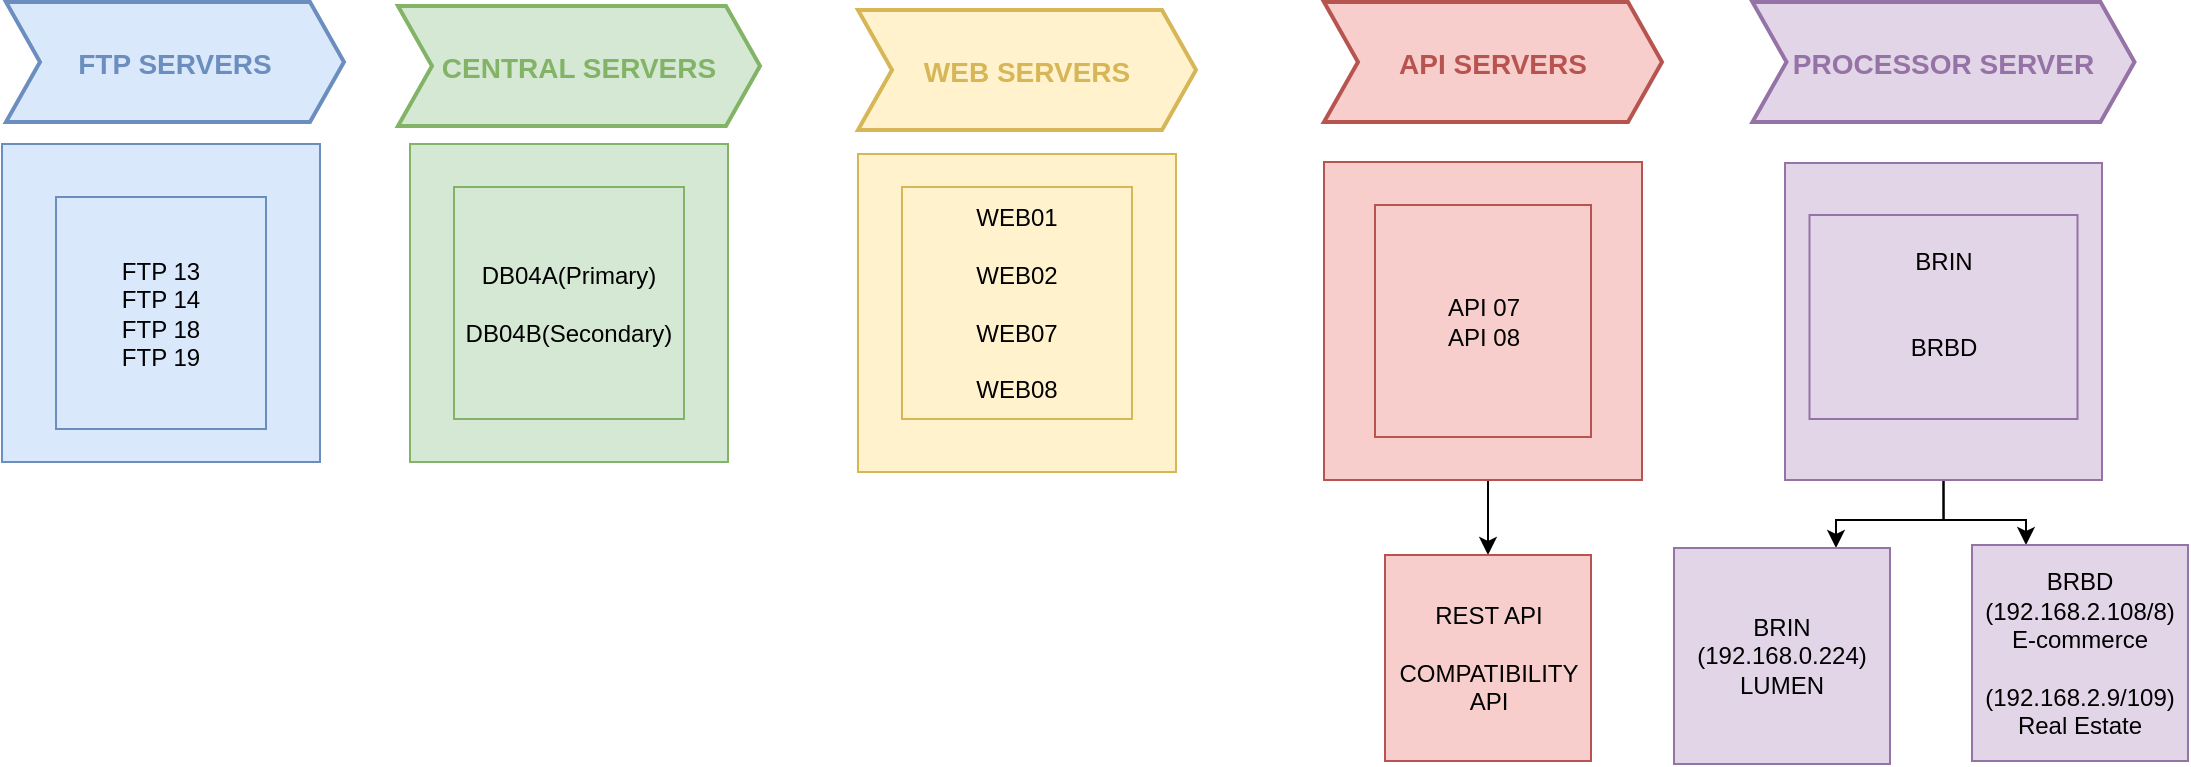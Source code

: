 <mxfile border="50" scale="3" compressed="false" locked="false" version="26.0.6">
  <diagram name="Blank" id="YmL12bMKpDGza6XwsDPr">
    <mxGraphModel dx="1434" dy="858" grid="0" gridSize="10" guides="1" tooltips="1" connect="1" arrows="1" fold="1" page="1" pageScale="1" pageWidth="1169" pageHeight="827" background="none" math="1" shadow="0">
      <root>
        <mxCell id="X5NqExCQtvZxIxQ7pmgY-0" />
        <mxCell id="1" parent="X5NqExCQtvZxIxQ7pmgY-0" />
        <mxCell id="NjAqU9Y5rHBkyYTPuW-a-2" value="FTP SERVERS" style="shape=step;perimeter=stepPerimeter;strokeColor=#6C8EBF;fontFamily=Helvetica;fontSize=14;fontColor=#6C8EBF;fillColor=#dae8fc;fixedSize=1;size=17;fontStyle=1;strokeWidth=2;spacingTop=0;points=[];" parent="1" vertex="1">
          <mxGeometry x="25" y="75" width="169" height="60" as="geometry" />
        </mxCell>
        <mxCell id="NjAqU9Y5rHBkyYTPuW-a-3" value="CENTRAL SERVERS" style="shape=step;perimeter=stepPerimeter;strokeColor=#82B366;fontFamily=Helvetica;fontSize=14;fontColor=#82B366;fillColor=#d5e8d4;fixedSize=1;size=17;fontStyle=1;strokeWidth=2;spacingTop=0;points=[];" parent="1" vertex="1">
          <mxGeometry x="221" y="77" width="181" height="60" as="geometry" />
        </mxCell>
        <mxCell id="NjAqU9Y5rHBkyYTPuW-a-4" value="WEB SERVERS" style="shape=step;perimeter=stepPerimeter;strokeColor=#D6B656;fontFamily=Helvetica;fontSize=14;fontColor=#D6B656;fillColor=#fff2cc;fixedSize=1;size=17;fontStyle=1;strokeWidth=2;spacingTop=0;points=[];" parent="1" vertex="1">
          <mxGeometry x="451" y="79" width="169" height="60" as="geometry" />
        </mxCell>
        <mxCell id="NjAqU9Y5rHBkyYTPuW-a-5" value="API SERVERS" style="shape=step;perimeter=stepPerimeter;strokeColor=#B85450;fontFamily=Helvetica;fontSize=14;fontColor=#B85450;fillColor=#f8cecc;fixedSize=1;size=17;fontStyle=1;strokeWidth=2;spacingTop=0;points=[];" parent="1" vertex="1">
          <mxGeometry x="684" y="75" width="169" height="60" as="geometry" />
        </mxCell>
        <mxCell id="CufCo2kyAGJHluFMc8VW-1" value="" style="whiteSpace=wrap;html=1;aspect=fixed;fillColor=#dae8fc;strokeColor=#6c8ebf;" vertex="1" parent="1">
          <mxGeometry x="23" y="146" width="159" height="159" as="geometry" />
        </mxCell>
        <mxCell id="CufCo2kyAGJHluFMc8VW-2" value="FTP 13&lt;br&gt;FTP 14&lt;br&gt;FTP 18&lt;br&gt;FTP 19" style="text;strokeColor=#6c8ebf;align=center;fillColor=#dae8fc;html=1;verticalAlign=middle;whiteSpace=wrap;rounded=0;" vertex="1" parent="1">
          <mxGeometry x="50" y="172.5" width="105" height="116" as="geometry" />
        </mxCell>
        <mxCell id="CufCo2kyAGJHluFMc8VW-4" value="" style="whiteSpace=wrap;html=1;aspect=fixed;fillColor=#d5e8d4;strokeColor=#82b366;" vertex="1" parent="1">
          <mxGeometry x="227" y="146" width="159" height="159" as="geometry" />
        </mxCell>
        <mxCell id="CufCo2kyAGJHluFMc8VW-5" value="DB04A(Primary)&lt;br&gt;&lt;br&gt;DB04B(Secondary)" style="text;strokeColor=#82b366;align=center;fillColor=#d5e8d4;html=1;verticalAlign=middle;whiteSpace=wrap;rounded=0;" vertex="1" parent="1">
          <mxGeometry x="249" y="167.5" width="115" height="116" as="geometry" />
        </mxCell>
        <mxCell id="CufCo2kyAGJHluFMc8VW-8" value="" style="whiteSpace=wrap;html=1;aspect=fixed;fillColor=#fff2cc;strokeColor=#d6b656;" vertex="1" parent="1">
          <mxGeometry x="451" y="151" width="159" height="159" as="geometry" />
        </mxCell>
        <mxCell id="CufCo2kyAGJHluFMc8VW-9" value="WEB01&lt;br&gt;&lt;br&gt;WEB02&lt;br&gt;&lt;br&gt;WEB07&lt;br&gt;&lt;br&gt;WEB08" style="text;strokeColor=#d6b656;align=center;fillColor=#fff2cc;html=1;verticalAlign=middle;whiteSpace=wrap;rounded=0;" vertex="1" parent="1">
          <mxGeometry x="473" y="167.5" width="115" height="116" as="geometry" />
        </mxCell>
        <mxCell id="CufCo2kyAGJHluFMc8VW-23" style="edgeStyle=orthogonalEdgeStyle;rounded=0;orthogonalLoop=1;jettySize=auto;html=1;exitX=0.5;exitY=1;exitDx=0;exitDy=0;entryX=0.5;entryY=0;entryDx=0;entryDy=0;" edge="1" parent="1" source="CufCo2kyAGJHluFMc8VW-11" target="CufCo2kyAGJHluFMc8VW-19">
          <mxGeometry relative="1" as="geometry" />
        </mxCell>
        <mxCell id="CufCo2kyAGJHluFMc8VW-11" value="" style="whiteSpace=wrap;html=1;aspect=fixed;fillColor=#f8cecc;strokeColor=#b85450;" vertex="1" parent="1">
          <mxGeometry x="684" y="155" width="159" height="159" as="geometry" />
        </mxCell>
        <mxCell id="CufCo2kyAGJHluFMc8VW-12" value="API 07&lt;br&gt;API 08" style="text;strokeColor=#b85450;align=center;fillColor=#f8cecc;html=1;verticalAlign=middle;whiteSpace=wrap;rounded=0;" vertex="1" parent="1">
          <mxGeometry x="709.5" y="176.5" width="108" height="116" as="geometry" />
        </mxCell>
        <mxCell id="CufCo2kyAGJHluFMc8VW-13" value="PROCESSOR SERVER" style="shape=step;perimeter=stepPerimeter;strokeColor=#9673A6;fontFamily=Helvetica;fontSize=14;fillColor=#e1d5e7;fixedSize=1;size=17;fontStyle=1;strokeWidth=2;spacingTop=0;points=[];gradientColor=none;fontColor=light-dark(#9673a6, #ededed);" vertex="1" parent="1">
          <mxGeometry x="898.25" y="75" width="191" height="60" as="geometry" />
        </mxCell>
        <mxCell id="CufCo2kyAGJHluFMc8VW-28" style="edgeStyle=orthogonalEdgeStyle;rounded=0;orthogonalLoop=1;jettySize=auto;html=1;exitX=0.5;exitY=1;exitDx=0;exitDy=0;entryX=0.75;entryY=0;entryDx=0;entryDy=0;" edge="1" parent="1" source="CufCo2kyAGJHluFMc8VW-14" target="CufCo2kyAGJHluFMc8VW-24">
          <mxGeometry relative="1" as="geometry" />
        </mxCell>
        <mxCell id="CufCo2kyAGJHluFMc8VW-30" style="edgeStyle=orthogonalEdgeStyle;rounded=0;orthogonalLoop=1;jettySize=auto;html=1;entryX=0.25;entryY=0;entryDx=0;entryDy=0;" edge="1" parent="1" source="CufCo2kyAGJHluFMc8VW-14" target="CufCo2kyAGJHluFMc8VW-26">
          <mxGeometry relative="1" as="geometry" />
        </mxCell>
        <mxCell id="CufCo2kyAGJHluFMc8VW-14" value="" style="whiteSpace=wrap;html=1;aspect=fixed;fillColor=#e1d5e7;strokeColor=#9673a6;" vertex="1" parent="1">
          <mxGeometry x="914.5" y="155.5" width="158.5" height="158.5" as="geometry" />
        </mxCell>
        <mxCell id="CufCo2kyAGJHluFMc8VW-15" value="BRIN&lt;br&gt;&lt;br&gt;&lt;br&gt;BRBD&lt;div&gt;&lt;br/&gt;&lt;/div&gt;" style="text;strokeColor=#9673a6;align=center;fillColor=#e1d5e7;html=1;verticalAlign=middle;whiteSpace=wrap;rounded=0;" vertex="1" parent="1">
          <mxGeometry x="926.75" y="181.5" width="134" height="102" as="geometry" />
        </mxCell>
        <mxCell id="CufCo2kyAGJHluFMc8VW-19" value="REST API&lt;br&gt;&lt;br&gt;COMPATIBILITY API" style="whiteSpace=wrap;html=1;aspect=fixed;fillColor=#f8cecc;strokeColor=#b85450;" vertex="1" parent="1">
          <mxGeometry x="714.5" y="351.5" width="103" height="103" as="geometry" />
        </mxCell>
        <mxCell id="CufCo2kyAGJHluFMc8VW-24" value="BRIN (192.168.0.224)&lt;br&gt;LUMEN" style="whiteSpace=wrap;html=1;aspect=fixed;fillColor=#e1d5e7;strokeColor=#9673a6;" vertex="1" parent="1">
          <mxGeometry x="859" y="348" width="108" height="108" as="geometry" />
        </mxCell>
        <mxCell id="CufCo2kyAGJHluFMc8VW-26" value="BRBD (192.168.2.108/8)&lt;br&gt;E-commerce&lt;br&gt;&lt;br&gt;(192.168.2.9/109)&lt;br&gt;Real Estate" style="whiteSpace=wrap;html=1;aspect=fixed;fillColor=#e1d5e7;strokeColor=#9673a6;" vertex="1" parent="1">
          <mxGeometry x="1008" y="346.5" width="108" height="108" as="geometry" />
        </mxCell>
      </root>
    </mxGraphModel>
  </diagram>
</mxfile>
